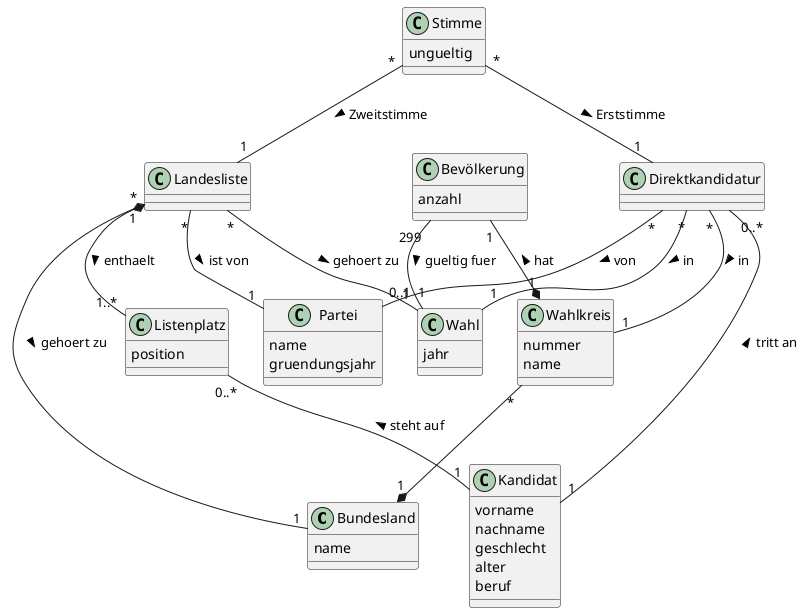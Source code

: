 @startuml
class Bundesland {
name
}

class Partei {
name
gruendungsjahr
}

class Wahl {
jahr
}

class Landesliste {
}

Landesliste "*" -- "1" Bundesland : gehoert zu >
Landesliste "*" -- "1" Partei : ist von >
Landesliste "*" -- "1" "Wahl" : gehoert zu >

class Listenplatz {
position
}

class Kandidat {
vorname
nachname
geschlecht
alter
beruf
}

Landesliste "1" *-- "1..*" Listenplatz : enthaelt >
Listenplatz "0..*" -- "1" Kandidat : < steht auf

class Wahlkreis {
nummer
name
}

Wahlkreis "*" --* "1" Bundesland

class Bevölkerung {
anzahl
}

Bevölkerung "1" --* "1" Wahlkreis : < hat
Bevölkerung "299" -- "1" Wahl : gueltig fuer >

class Direktkandidatur {
}

Direktkandidatur "0..*" -- "1" Kandidat : < tritt an
Direktkandidatur "*" -- "1" Wahlkreis : in >
Direktkandidatur "*" -- "0..1" Partei : von >
Direktkandidatur "*" -- "1" Wahl : in >


class Stimme {
ungueltig
}

Stimme "*" -- "1" Direktkandidatur : Erststimme >
Stimme "*" -- "1" Landesliste : Zweitstimme >
@enduml